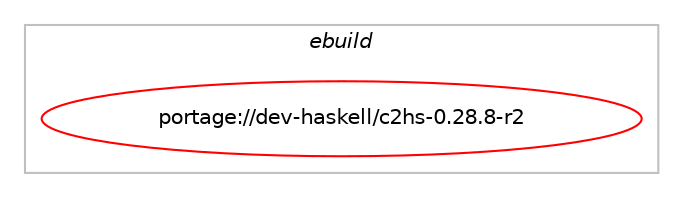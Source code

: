 digraph prolog {

# *************
# Graph options
# *************

newrank=true;
concentrate=true;
compound=true;
graph [rankdir=LR,fontname=Helvetica,fontsize=10,ranksep=1.5];#, ranksep=2.5, nodesep=0.2];
edge  [arrowhead=vee];
node  [fontname=Helvetica,fontsize=10];

# **********
# The ebuild
# **********

subgraph cluster_leftcol {
color=gray;
label=<<i>ebuild</i>>;
id [label="portage://dev-haskell/c2hs-0.28.8-r2", color=red, width=4, href="../dev-haskell/c2hs-0.28.8-r2.svg"];
}

# ****************
# The dependencies
# ****************

subgraph cluster_midcol {
color=gray;
label=<<i>dependencies</i>>;
subgraph cluster_compile {
fillcolor="#eeeeee";
style=filled;
label=<<i>compile</i>>;
# *** BEGIN UNKNOWN DEPENDENCY TYPE (TODO) ***
# id -> equal(use_conditional_group(positive,test,portage://dev-haskell/c2hs-0.28.8-r2,[package_dependency(portage://dev-haskell/c2hs-0.28.8-r2,install,no,dev-haskell,hunit,none,[,,],[],[]),package_dependency(portage://dev-haskell/c2hs-0.28.8-r2,install,no,dev-haskell,shelly,greaterequal,[1.9.0,,,1.9.0],[],[]),package_dependency(portage://dev-haskell/c2hs-0.28.8-r2,install,no,dev-haskell,test-framework,none,[,,],[],[]),package_dependency(portage://dev-haskell/c2hs-0.28.8-r2,install,no,dev-haskell,test-framework-hunit,none,[,,],[],[]),package_dependency(portage://dev-haskell/c2hs-0.28.8-r2,install,no,dev-haskell,text,none,[,,],[],[])]))
# *** END UNKNOWN DEPENDENCY TYPE (TODO) ***

# *** BEGIN UNKNOWN DEPENDENCY TYPE (TODO) ***
# id -> equal(package_dependency(portage://dev-haskell/c2hs-0.28.8-r2,install,no,dev-haskell,cabal,greaterequal,[3.4.1.0,,,3.4.1.0],[],[]))
# *** END UNKNOWN DEPENDENCY TYPE (TODO) ***

# *** BEGIN UNKNOWN DEPENDENCY TYPE (TODO) ***
# id -> equal(package_dependency(portage://dev-haskell/c2hs-0.28.8-r2,install,no,dev-haskell,dlist,none,[,,],any_same_slot,[]))
# *** END UNKNOWN DEPENDENCY TYPE (TODO) ***

# *** BEGIN UNKNOWN DEPENDENCY TYPE (TODO) ***
# id -> equal(package_dependency(portage://dev-haskell/c2hs-0.28.8-r2,install,no,dev-haskell,language-c,greaterequal,[0.7.1,,,0.7.1],any_same_slot,[]))
# *** END UNKNOWN DEPENDENCY TYPE (TODO) ***

# *** BEGIN UNKNOWN DEPENDENCY TYPE (TODO) ***
# id -> equal(package_dependency(portage://dev-haskell/c2hs-0.28.8-r2,install,no,dev-haskell,language-c,smaller,[0.10,,,0.10],any_same_slot,[]))
# *** END UNKNOWN DEPENDENCY TYPE (TODO) ***

# *** BEGIN UNKNOWN DEPENDENCY TYPE (TODO) ***
# id -> equal(package_dependency(portage://dev-haskell/c2hs-0.28.8-r2,install,no,dev-lang,ghc,greaterequal,[9.0.2,,,9.0.2],any_same_slot,[]))
# *** END UNKNOWN DEPENDENCY TYPE (TODO) ***

}
subgraph cluster_compileandrun {
fillcolor="#eeeeee";
style=filled;
label=<<i>compile and run</i>>;
}
subgraph cluster_run {
fillcolor="#eeeeee";
style=filled;
label=<<i>run</i>>;
# *** BEGIN UNKNOWN DEPENDENCY TYPE (TODO) ***
# id -> equal(package_dependency(portage://dev-haskell/c2hs-0.28.8-r2,run,no,dev-haskell,dlist,none,[,,],any_same_slot,[]))
# *** END UNKNOWN DEPENDENCY TYPE (TODO) ***

# *** BEGIN UNKNOWN DEPENDENCY TYPE (TODO) ***
# id -> equal(package_dependency(portage://dev-haskell/c2hs-0.28.8-r2,run,no,dev-haskell,language-c,greaterequal,[0.7.1,,,0.7.1],any_same_slot,[]))
# *** END UNKNOWN DEPENDENCY TYPE (TODO) ***

# *** BEGIN UNKNOWN DEPENDENCY TYPE (TODO) ***
# id -> equal(package_dependency(portage://dev-haskell/c2hs-0.28.8-r2,run,no,dev-haskell,language-c,smaller,[0.10,,,0.10],any_same_slot,[]))
# *** END UNKNOWN DEPENDENCY TYPE (TODO) ***

# *** BEGIN UNKNOWN DEPENDENCY TYPE (TODO) ***
# id -> equal(package_dependency(portage://dev-haskell/c2hs-0.28.8-r2,run,no,dev-lang,ghc,greaterequal,[9.0.2,,,9.0.2],any_same_slot,[]))
# *** END UNKNOWN DEPENDENCY TYPE (TODO) ***

}
}

# **************
# The candidates
# **************

subgraph cluster_choices {
rank=same;
color=gray;
label=<<i>candidates</i>>;

}

}
